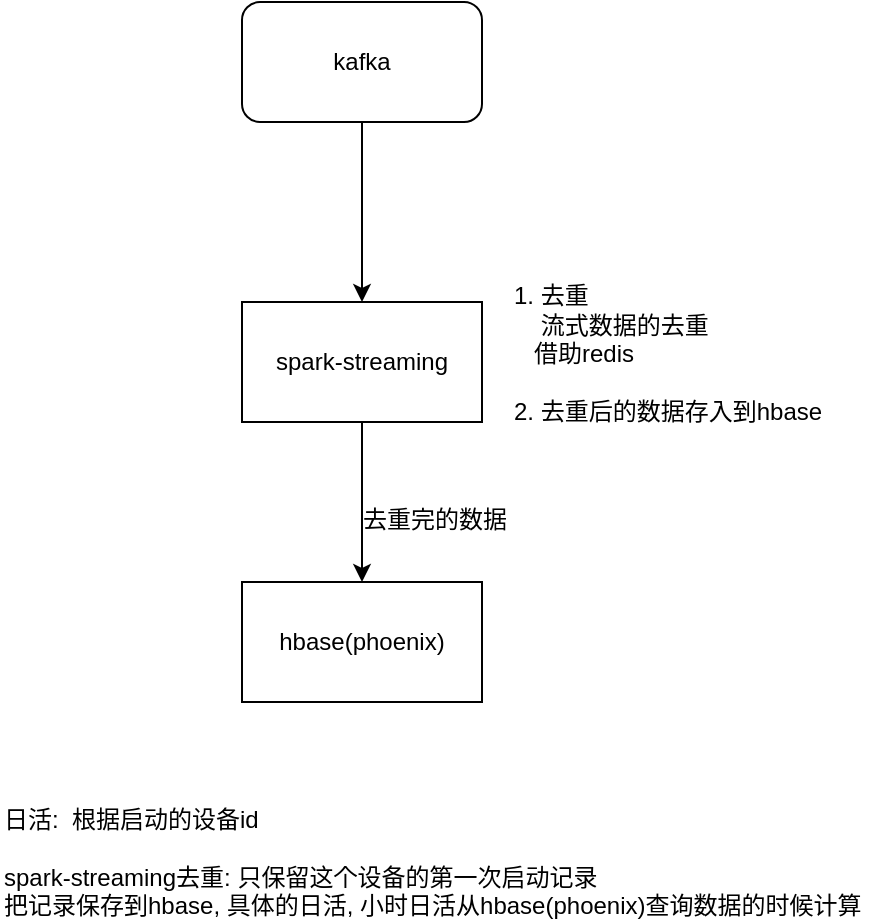 <mxfile version="13.0.3" type="device" pages="3"><diagram id="ruZ9kAwGmxghLM6XpSH1" name="第 1 页"><mxGraphModel dx="926" dy="627" grid="0" gridSize="10" guides="1" tooltips="1" connect="1" arrows="1" fold="1" page="1" pageScale="1" pageWidth="827" pageHeight="1169" math="0" shadow="0"><root><mxCell id="0"/><mxCell id="1" parent="0"/><mxCell id="-Avz1xJCeXcRrWB6h-_8-3" style="edgeStyle=orthogonalEdgeStyle;rounded=0;orthogonalLoop=1;jettySize=auto;html=1;exitX=0.5;exitY=1;exitDx=0;exitDy=0;entryX=0.5;entryY=0;entryDx=0;entryDy=0;" parent="1" source="-Avz1xJCeXcRrWB6h-_8-1" target="-Avz1xJCeXcRrWB6h-_8-2" edge="1"><mxGeometry relative="1" as="geometry"/></mxCell><mxCell id="-Avz1xJCeXcRrWB6h-_8-1" value="kafka" style="rounded=1;whiteSpace=wrap;html=1;" parent="1" vertex="1"><mxGeometry x="210" y="103" width="120" height="60" as="geometry"/></mxCell><mxCell id="-Avz1xJCeXcRrWB6h-_8-6" value="" style="edgeStyle=orthogonalEdgeStyle;rounded=0;orthogonalLoop=1;jettySize=auto;html=1;" parent="1" source="-Avz1xJCeXcRrWB6h-_8-2" target="-Avz1xJCeXcRrWB6h-_8-5" edge="1"><mxGeometry relative="1" as="geometry"/></mxCell><mxCell id="-Avz1xJCeXcRrWB6h-_8-2" value="spark-streaming" style="rounded=0;whiteSpace=wrap;html=1;" parent="1" vertex="1"><mxGeometry x="210" y="253" width="120" height="60" as="geometry"/></mxCell><mxCell id="-Avz1xJCeXcRrWB6h-_8-5" value="hbase(phoenix)" style="rounded=0;whiteSpace=wrap;html=1;" parent="1" vertex="1"><mxGeometry x="210" y="393" width="120" height="60" as="geometry"/></mxCell><mxCell id="-Avz1xJCeXcRrWB6h-_8-4" value="日活:&amp;nbsp; 根据启动的设备id&lt;br&gt;&lt;br&gt;spark-streaming去重: 只保留这个设备的第一次启动记录&lt;br&gt;把记录保存到hbase, 具体的日活, 小时日活从hbase(phoenix)查询数据的时候计算" style="text;html=1;align=left;verticalAlign=middle;resizable=0;points=[];autosize=1;" parent="1" vertex="1"><mxGeometry x="89" y="503" width="439" height="60" as="geometry"/></mxCell><mxCell id="-Avz1xJCeXcRrWB6h-_8-7" value="去重完的数据" style="text;html=1;align=center;verticalAlign=middle;resizable=0;points=[];autosize=1;" parent="1" vertex="1"><mxGeometry x="265" y="353" width="82" height="18" as="geometry"/></mxCell><mxCell id="-Avz1xJCeXcRrWB6h-_8-8" value="1. 去重&lt;br&gt;&amp;nbsp; &amp;nbsp; 流式数据的去重&lt;br&gt;&amp;nbsp; &amp;nbsp;借助redis&lt;br&gt;&lt;br&gt;2. 去重后的数据存入到hbase&lt;br&gt;&amp;nbsp;" style="text;html=1;align=left;verticalAlign=middle;resizable=0;points=[];autosize=1;" parent="1" vertex="1"><mxGeometry x="344" y="242" width="164" height="88" as="geometry"/></mxCell></root></mxGraphModel></diagram><diagram id="H9p1q81N6QcrOjoWzWjJ" name="第 2 页"><mxGraphModel dx="926" dy="627" grid="1" gridSize="10" guides="1" tooltips="1" connect="1" arrows="1" fold="1" page="1" pageScale="1" pageWidth="827" pageHeight="1169" math="0" shadow="0"><root><mxCell id="V-7Oqk-SBC6glsDVRpAv-0"/><mxCell id="V-7Oqk-SBC6glsDVRpAv-1" parent="V-7Oqk-SBC6glsDVRpAv-0"/><mxCell id="V-7Oqk-SBC6glsDVRpAv-4" style="edgeStyle=orthogonalEdgeStyle;rounded=0;orthogonalLoop=1;jettySize=auto;html=1;exitX=0.5;exitY=1;exitDx=0;exitDy=0;entryX=0.5;entryY=0;entryDx=0;entryDy=0;" edge="1" parent="V-7Oqk-SBC6glsDVRpAv-1" source="V-7Oqk-SBC6glsDVRpAv-2" target="V-7Oqk-SBC6glsDVRpAv-3"><mxGeometry relative="1" as="geometry"/></mxCell><mxCell id="V-7Oqk-SBC6glsDVRpAv-2" value="app" style="ellipse;whiteSpace=wrap;html=1;" vertex="1" parent="V-7Oqk-SBC6glsDVRpAv-1"><mxGeometry x="120" y="50" width="120" height="80" as="geometry"/></mxCell><mxCell id="V-7Oqk-SBC6glsDVRpAv-6" value="" style="edgeStyle=orthogonalEdgeStyle;rounded=0;orthogonalLoop=1;jettySize=auto;html=1;" edge="1" parent="V-7Oqk-SBC6glsDVRpAv-1" source="V-7Oqk-SBC6glsDVRpAv-3" target="V-7Oqk-SBC6glsDVRpAv-5"><mxGeometry relative="1" as="geometry"/></mxCell><mxCell id="V-7Oqk-SBC6glsDVRpAv-3" value="nginx" style="rounded=1;whiteSpace=wrap;html=1;" vertex="1" parent="V-7Oqk-SBC6glsDVRpAv-1"><mxGeometry x="120" y="220" width="120" height="60" as="geometry"/></mxCell><mxCell id="V-7Oqk-SBC6glsDVRpAv-8" value="" style="edgeStyle=orthogonalEdgeStyle;rounded=0;orthogonalLoop=1;jettySize=auto;html=1;" edge="1" parent="V-7Oqk-SBC6glsDVRpAv-1" source="V-7Oqk-SBC6glsDVRpAv-5" target="V-7Oqk-SBC6glsDVRpAv-7"><mxGeometry relative="1" as="geometry"/></mxCell><mxCell id="V-7Oqk-SBC6glsDVRpAv-5" value="logger服务器" style="rounded=1;whiteSpace=wrap;html=1;" vertex="1" parent="V-7Oqk-SBC6glsDVRpAv-1"><mxGeometry x="120" y="360" width="120" height="60" as="geometry"/></mxCell><mxCell id="V-7Oqk-SBC6glsDVRpAv-10" value="" style="edgeStyle=orthogonalEdgeStyle;rounded=0;orthogonalLoop=1;jettySize=auto;html=1;" edge="1" parent="V-7Oqk-SBC6glsDVRpAv-1" source="V-7Oqk-SBC6glsDVRpAv-7" target="V-7Oqk-SBC6glsDVRpAv-9"><mxGeometry relative="1" as="geometry"/></mxCell><mxCell id="V-7Oqk-SBC6glsDVRpAv-7" value="Kafka" style="rounded=1;whiteSpace=wrap;html=1;" vertex="1" parent="V-7Oqk-SBC6glsDVRpAv-1"><mxGeometry x="120" y="500" width="120" height="60" as="geometry"/></mxCell><mxCell id="V-7Oqk-SBC6glsDVRpAv-12" value="" style="edgeStyle=orthogonalEdgeStyle;rounded=0;orthogonalLoop=1;jettySize=auto;html=1;" edge="1" parent="V-7Oqk-SBC6glsDVRpAv-1" source="V-7Oqk-SBC6glsDVRpAv-9" target="V-7Oqk-SBC6glsDVRpAv-11"><mxGeometry relative="1" as="geometry"/></mxCell><mxCell id="V-7Oqk-SBC6glsDVRpAv-14" style="edgeStyle=orthogonalEdgeStyle;rounded=0;orthogonalLoop=1;jettySize=auto;html=1;exitX=1;exitY=0.25;exitDx=0;exitDy=0;entryX=0.07;entryY=0.4;entryDx=0;entryDy=0;entryPerimeter=0;" edge="1" parent="V-7Oqk-SBC6glsDVRpAv-1" source="V-7Oqk-SBC6glsDVRpAv-9" target="V-7Oqk-SBC6glsDVRpAv-13"><mxGeometry relative="1" as="geometry"/></mxCell><mxCell id="V-7Oqk-SBC6glsDVRpAv-9" value="SparkStreaming 启动去重, 只保留第一次启动的详情, 写入到hbase" style="rounded=1;whiteSpace=wrap;html=1;" vertex="1" parent="V-7Oqk-SBC6glsDVRpAv-1"><mxGeometry x="120" y="640" width="120" height="60" as="geometry"/></mxCell><mxCell id="V-7Oqk-SBC6glsDVRpAv-24" style="edgeStyle=orthogonalEdgeStyle;rounded=0;orthogonalLoop=1;jettySize=auto;html=1;exitX=0.5;exitY=1;exitDx=0;exitDy=0;entryX=0.5;entryY=0;entryDx=0;entryDy=0;" edge="1" parent="V-7Oqk-SBC6glsDVRpAv-1" source="V-7Oqk-SBC6glsDVRpAv-11" target="V-7Oqk-SBC6glsDVRpAv-21"><mxGeometry relative="1" as="geometry"/></mxCell><mxCell id="V-7Oqk-SBC6glsDVRpAv-11" value="hbasse" style="rounded=1;whiteSpace=wrap;html=1;" vertex="1" parent="V-7Oqk-SBC6glsDVRpAv-1"><mxGeometry x="120" y="780" width="120" height="60" as="geometry"/></mxCell><mxCell id="V-7Oqk-SBC6glsDVRpAv-15" style="edgeStyle=orthogonalEdgeStyle;rounded=0;orthogonalLoop=1;jettySize=auto;html=1;exitX=0.13;exitY=0.77;exitDx=0;exitDy=0;exitPerimeter=0;entryX=1;entryY=0.75;entryDx=0;entryDy=0;" edge="1" parent="V-7Oqk-SBC6glsDVRpAv-1" source="V-7Oqk-SBC6glsDVRpAv-13" target="V-7Oqk-SBC6glsDVRpAv-9"><mxGeometry relative="1" as="geometry"/></mxCell><mxCell id="V-7Oqk-SBC6glsDVRpAv-13" value="redis" style="ellipse;shape=cloud;whiteSpace=wrap;html=1;" vertex="1" parent="V-7Oqk-SBC6glsDVRpAv-1"><mxGeometry x="294" y="610" width="120" height="80" as="geometry"/></mxCell><mxCell id="V-7Oqk-SBC6glsDVRpAv-16" value="Actor" style="shape=umlActor;verticalLabelPosition=bottom;labelBackgroundColor=#ffffff;verticalAlign=top;html=1;outlineConnect=0;" vertex="1" parent="V-7Oqk-SBC6glsDVRpAv-1"><mxGeometry x="610" y="910" width="30" height="60" as="geometry"/></mxCell><mxCell id="V-7Oqk-SBC6glsDVRpAv-19" style="edgeStyle=orthogonalEdgeStyle;rounded=0;orthogonalLoop=1;jettySize=auto;html=1;exitX=1;exitY=0.5;exitDx=0;exitDy=0;entryX=0;entryY=0.333;entryDx=0;entryDy=0;entryPerimeter=0;" edge="1" parent="V-7Oqk-SBC6glsDVRpAv-1" source="V-7Oqk-SBC6glsDVRpAv-17" target="V-7Oqk-SBC6glsDVRpAv-16"><mxGeometry relative="1" as="geometry"/></mxCell><mxCell id="V-7Oqk-SBC6glsDVRpAv-17" value="前端" style="shape=process;whiteSpace=wrap;html=1;backgroundOutline=1;" vertex="1" parent="V-7Oqk-SBC6glsDVRpAv-1"><mxGeometry x="390" y="900" width="120" height="60" as="geometry"/></mxCell><mxCell id="V-7Oqk-SBC6glsDVRpAv-23" style="edgeStyle=orthogonalEdgeStyle;rounded=0;orthogonalLoop=1;jettySize=auto;html=1;exitX=1;exitY=0.5;exitDx=0;exitDy=0;" edge="1" parent="V-7Oqk-SBC6glsDVRpAv-1" source="V-7Oqk-SBC6glsDVRpAv-21" target="V-7Oqk-SBC6glsDVRpAv-17"><mxGeometry relative="1" as="geometry"/></mxCell><mxCell id="V-7Oqk-SBC6glsDVRpAv-21" value="tomcat服务器&lt;br&gt;提供访问接口, 给前端" style="rounded=1;whiteSpace=wrap;html=1;" vertex="1" parent="V-7Oqk-SBC6glsDVRpAv-1"><mxGeometry x="120" y="910" width="120" height="60" as="geometry"/></mxCell><mxCell id="V-7Oqk-SBC6glsDVRpAv-25" value="json" style="text;html=1;align=center;verticalAlign=middle;resizable=0;points=[];autosize=1;" vertex="1" parent="V-7Oqk-SBC6glsDVRpAv-1"><mxGeometry x="290" y="910" width="40" height="20" as="geometry"/></mxCell></root></mxGraphModel></diagram><diagram id="JGQwTKk-5txc2WlatqfH" name="第 3 页"><mxGraphModel dx="926" dy="627" grid="1" gridSize="10" guides="1" tooltips="1" connect="1" arrows="1" fold="1" page="1" pageScale="1" pageWidth="827" pageHeight="1169" math="0" shadow="0"><root><mxCell id="qjzmPY2KwQJCeibs7ZrW-0"/><mxCell id="qjzmPY2KwQJCeibs7ZrW-1" parent="qjzmPY2KwQJCeibs7ZrW-0"/><mxCell id="qjzmPY2KwQJCeibs7ZrW-2" value="&lt;font style=&quot;font-size: 18px&quot;&gt;自己访问mysql:&amp;nbsp; 加载驱动, 获取PrepareState, 执行, 解析resultSet&lt;/font&gt;" style="text;html=1;align=center;verticalAlign=middle;resizable=0;points=[];autosize=1;" vertex="1" parent="qjzmPY2KwQJCeibs7ZrW-1"><mxGeometry x="10" y="20" width="540" height="20" as="geometry"/></mxCell><mxCell id="qjzmPY2KwQJCeibs7ZrW-6" value="&lt;font style=&quot;font-size: 18px&quot;&gt;1. sql语句需要开发者自己来完成&lt;br&gt;2. 如何把解析好的结果给开发者?&lt;br&gt;&amp;nbsp; &amp;nbsp; &amp;nbsp; &amp;nbsp;通过开发自己来定义接口, 通过接口中的方法来返回最终的结果&lt;br&gt;&lt;/font&gt;" style="rounded=1;whiteSpace=wrap;html=1;fillColor=#fff2cc;strokeColor=#d6b656;align=left;" vertex="1" parent="qjzmPY2KwQJCeibs7ZrW-1"><mxGeometry x="10" y="60" width="581" height="60" as="geometry"/></mxCell></root></mxGraphModel></diagram></mxfile>